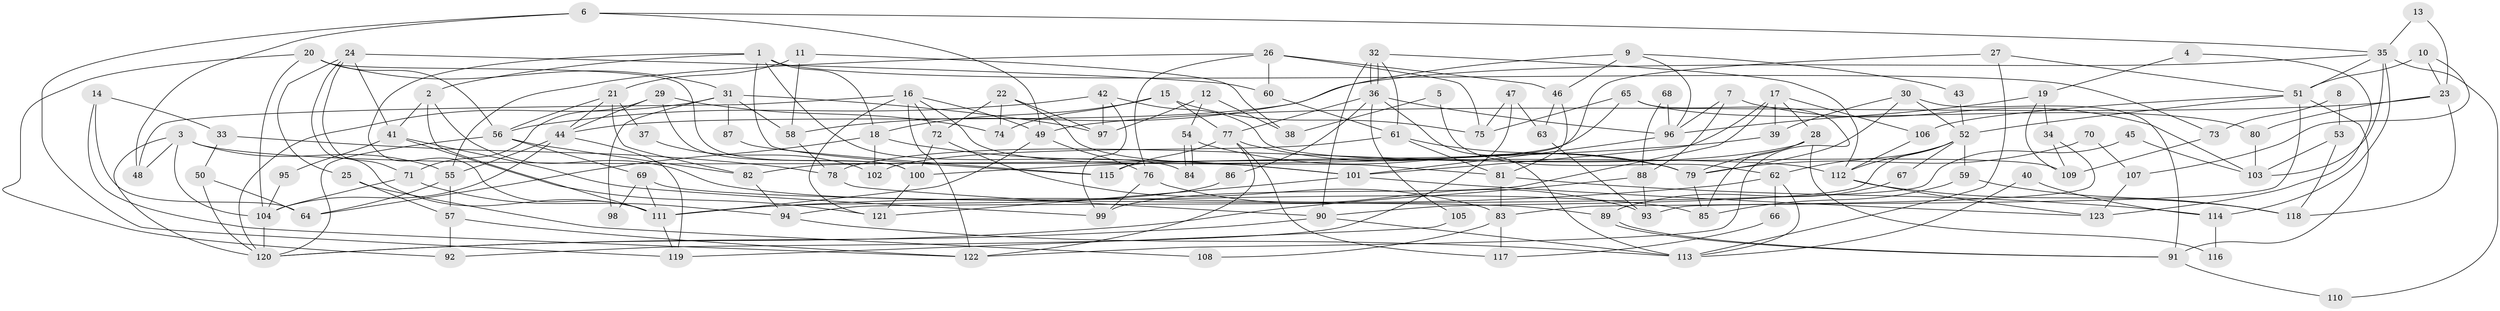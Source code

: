 // coarse degree distribution, {16: 0.04081632653061224, 4: 0.10204081632653061, 6: 0.10204081632653061, 5: 0.061224489795918366, 3: 0.16326530612244897, 8: 0.08163265306122448, 2: 0.1836734693877551, 7: 0.061224489795918366, 10: 0.061224489795918366, 9: 0.04081632653061224, 13: 0.02040816326530612, 11: 0.02040816326530612, 15: 0.02040816326530612, 18: 0.02040816326530612, 1: 0.02040816326530612}
// Generated by graph-tools (version 1.1) at 2025/18/03/04/25 18:18:39]
// undirected, 123 vertices, 246 edges
graph export_dot {
graph [start="1"]
  node [color=gray90,style=filled];
  1;
  2;
  3;
  4;
  5;
  6;
  7;
  8;
  9;
  10;
  11;
  12;
  13;
  14;
  15;
  16;
  17;
  18;
  19;
  20;
  21;
  22;
  23;
  24;
  25;
  26;
  27;
  28;
  29;
  30;
  31;
  32;
  33;
  34;
  35;
  36;
  37;
  38;
  39;
  40;
  41;
  42;
  43;
  44;
  45;
  46;
  47;
  48;
  49;
  50;
  51;
  52;
  53;
  54;
  55;
  56;
  57;
  58;
  59;
  60;
  61;
  62;
  63;
  64;
  65;
  66;
  67;
  68;
  69;
  70;
  71;
  72;
  73;
  74;
  75;
  76;
  77;
  78;
  79;
  80;
  81;
  82;
  83;
  84;
  85;
  86;
  87;
  88;
  89;
  90;
  91;
  92;
  93;
  94;
  95;
  96;
  97;
  98;
  99;
  100;
  101;
  102;
  103;
  104;
  105;
  106;
  107;
  108;
  109;
  110;
  111;
  112;
  113;
  114;
  115;
  116;
  117;
  118;
  119;
  120;
  121;
  122;
  123;
  1 -- 2;
  1 -- 115;
  1 -- 18;
  1 -- 73;
  1 -- 84;
  1 -- 111;
  2 -- 85;
  2 -- 111;
  2 -- 41;
  3 -- 112;
  3 -- 120;
  3 -- 48;
  3 -- 55;
  3 -- 104;
  4 -- 123;
  4 -- 19;
  5 -- 62;
  5 -- 38;
  6 -- 48;
  6 -- 49;
  6 -- 35;
  6 -- 119;
  7 -- 88;
  7 -- 96;
  7 -- 103;
  8 -- 73;
  8 -- 53;
  9 -- 58;
  9 -- 96;
  9 -- 43;
  9 -- 46;
  10 -- 51;
  10 -- 23;
  10 -- 107;
  11 -- 58;
  11 -- 21;
  11 -- 38;
  12 -- 54;
  12 -- 97;
  12 -- 38;
  13 -- 35;
  13 -- 23;
  14 -- 64;
  14 -- 122;
  14 -- 33;
  15 -- 77;
  15 -- 18;
  15 -- 74;
  15 -- 75;
  16 -- 101;
  16 -- 122;
  16 -- 48;
  16 -- 49;
  16 -- 72;
  16 -- 121;
  17 -- 106;
  17 -- 99;
  17 -- 28;
  17 -- 39;
  17 -- 101;
  18 -- 101;
  18 -- 64;
  18 -- 102;
  19 -- 96;
  19 -- 34;
  19 -- 109;
  20 -- 56;
  20 -- 104;
  20 -- 31;
  20 -- 92;
  20 -- 100;
  21 -- 44;
  21 -- 82;
  21 -- 37;
  21 -- 56;
  22 -- 74;
  22 -- 81;
  22 -- 72;
  22 -- 97;
  23 -- 80;
  23 -- 49;
  23 -- 118;
  24 -- 41;
  24 -- 60;
  24 -- 25;
  24 -- 71;
  24 -- 111;
  25 -- 57;
  25 -- 108;
  26 -- 55;
  26 -- 76;
  26 -- 46;
  26 -- 60;
  26 -- 75;
  27 -- 113;
  27 -- 51;
  27 -- 115;
  28 -- 79;
  28 -- 78;
  28 -- 85;
  28 -- 116;
  29 -- 100;
  29 -- 44;
  29 -- 71;
  29 -- 74;
  30 -- 91;
  30 -- 39;
  30 -- 52;
  30 -- 79;
  31 -- 120;
  31 -- 58;
  31 -- 87;
  31 -- 97;
  31 -- 98;
  32 -- 36;
  32 -- 36;
  32 -- 90;
  32 -- 61;
  32 -- 112;
  33 -- 50;
  33 -- 78;
  34 -- 109;
  34 -- 83;
  35 -- 44;
  35 -- 51;
  35 -- 103;
  35 -- 110;
  35 -- 114;
  36 -- 77;
  36 -- 86;
  36 -- 96;
  36 -- 105;
  36 -- 113;
  37 -- 102;
  39 -- 100;
  40 -- 114;
  40 -- 113;
  41 -- 121;
  41 -- 95;
  41 -- 99;
  42 -- 56;
  42 -- 97;
  42 -- 99;
  42 -- 109;
  43 -- 52;
  44 -- 119;
  44 -- 104;
  44 -- 55;
  45 -- 103;
  45 -- 94;
  46 -- 63;
  46 -- 81;
  47 -- 75;
  47 -- 63;
  47 -- 92;
  49 -- 111;
  49 -- 76;
  50 -- 120;
  50 -- 64;
  51 -- 52;
  51 -- 91;
  51 -- 93;
  51 -- 106;
  52 -- 62;
  52 -- 59;
  52 -- 67;
  52 -- 90;
  52 -- 112;
  53 -- 103;
  53 -- 118;
  54 -- 79;
  54 -- 84;
  54 -- 84;
  55 -- 57;
  55 -- 64;
  56 -- 120;
  56 -- 69;
  56 -- 82;
  57 -- 92;
  57 -- 122;
  58 -- 78;
  59 -- 118;
  59 -- 85;
  60 -- 61;
  61 -- 79;
  61 -- 81;
  61 -- 102;
  62 -- 113;
  62 -- 111;
  62 -- 66;
  63 -- 93;
  65 -- 75;
  65 -- 82;
  65 -- 80;
  65 -- 122;
  66 -- 117;
  67 -- 89;
  68 -- 88;
  68 -- 96;
  69 -- 111;
  69 -- 89;
  69 -- 98;
  70 -- 79;
  70 -- 107;
  71 -- 94;
  71 -- 104;
  72 -- 83;
  72 -- 100;
  73 -- 109;
  76 -- 99;
  76 -- 93;
  77 -- 79;
  77 -- 122;
  77 -- 115;
  77 -- 117;
  78 -- 90;
  79 -- 85;
  80 -- 103;
  81 -- 83;
  81 -- 114;
  82 -- 94;
  83 -- 108;
  83 -- 117;
  86 -- 111;
  87 -- 115;
  88 -- 120;
  88 -- 93;
  89 -- 91;
  89 -- 91;
  90 -- 113;
  90 -- 120;
  91 -- 110;
  94 -- 113;
  95 -- 104;
  96 -- 101;
  100 -- 121;
  101 -- 121;
  101 -- 123;
  104 -- 120;
  105 -- 119;
  106 -- 112;
  107 -- 123;
  111 -- 119;
  112 -- 118;
  112 -- 123;
  114 -- 116;
}
